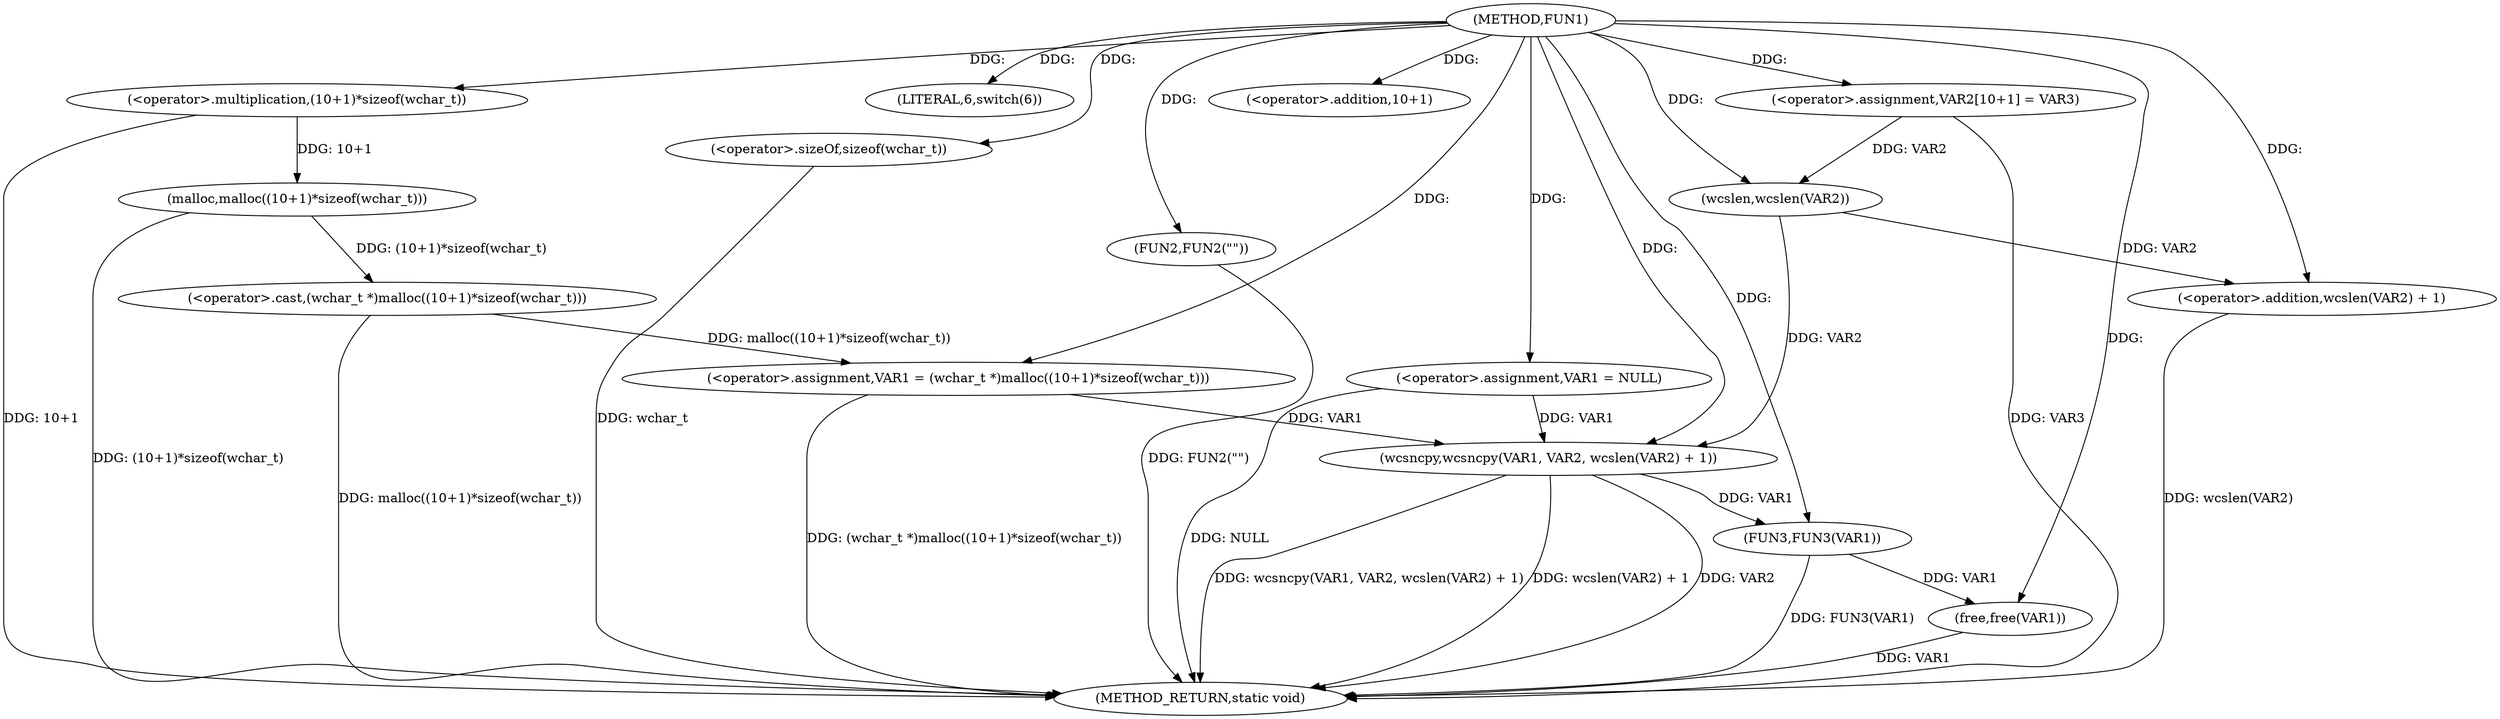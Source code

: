 digraph FUN1 {  
"1000100" [label = "(METHOD,FUN1)" ]
"1000142" [label = "(METHOD_RETURN,static void)" ]
"1000103" [label = "(<operator>.assignment,VAR1 = NULL)" ]
"1000107" [label = "(LITERAL,6,switch(6))" ]
"1000110" [label = "(<operator>.assignment,VAR1 = (wchar_t *)malloc((10+1)*sizeof(wchar_t)))" ]
"1000112" [label = "(<operator>.cast,(wchar_t *)malloc((10+1)*sizeof(wchar_t)))" ]
"1000114" [label = "(malloc,malloc((10+1)*sizeof(wchar_t)))" ]
"1000115" [label = "(<operator>.multiplication,(10+1)*sizeof(wchar_t))" ]
"1000116" [label = "(<operator>.addition,10+1)" ]
"1000119" [label = "(<operator>.sizeOf,sizeof(wchar_t))" ]
"1000123" [label = "(FUN2,FUN2(\"\"))" ]
"1000128" [label = "(<operator>.assignment,VAR2[10+1] = VAR3)" ]
"1000131" [label = "(wcsncpy,wcsncpy(VAR1, VAR2, wcslen(VAR2) + 1))" ]
"1000134" [label = "(<operator>.addition,wcslen(VAR2) + 1)" ]
"1000135" [label = "(wcslen,wcslen(VAR2))" ]
"1000138" [label = "(FUN3,FUN3(VAR1))" ]
"1000140" [label = "(free,free(VAR1))" ]
  "1000128" -> "1000142"  [ label = "DDG: VAR3"] 
  "1000103" -> "1000142"  [ label = "DDG: NULL"] 
  "1000112" -> "1000142"  [ label = "DDG: malloc((10+1)*sizeof(wchar_t))"] 
  "1000114" -> "1000142"  [ label = "DDG: (10+1)*sizeof(wchar_t)"] 
  "1000115" -> "1000142"  [ label = "DDG: 10+1"] 
  "1000131" -> "1000142"  [ label = "DDG: wcsncpy(VAR1, VAR2, wcslen(VAR2) + 1)"] 
  "1000123" -> "1000142"  [ label = "DDG: FUN2(\"\")"] 
  "1000140" -> "1000142"  [ label = "DDG: VAR1"] 
  "1000131" -> "1000142"  [ label = "DDG: wcslen(VAR2) + 1"] 
  "1000131" -> "1000142"  [ label = "DDG: VAR2"] 
  "1000110" -> "1000142"  [ label = "DDG: (wchar_t *)malloc((10+1)*sizeof(wchar_t))"] 
  "1000134" -> "1000142"  [ label = "DDG: wcslen(VAR2)"] 
  "1000119" -> "1000142"  [ label = "DDG: wchar_t"] 
  "1000138" -> "1000142"  [ label = "DDG: FUN3(VAR1)"] 
  "1000100" -> "1000103"  [ label = "DDG: "] 
  "1000100" -> "1000107"  [ label = "DDG: "] 
  "1000112" -> "1000110"  [ label = "DDG: malloc((10+1)*sizeof(wchar_t))"] 
  "1000100" -> "1000110"  [ label = "DDG: "] 
  "1000114" -> "1000112"  [ label = "DDG: (10+1)*sizeof(wchar_t)"] 
  "1000115" -> "1000114"  [ label = "DDG: 10+1"] 
  "1000100" -> "1000115"  [ label = "DDG: "] 
  "1000100" -> "1000116"  [ label = "DDG: "] 
  "1000100" -> "1000119"  [ label = "DDG: "] 
  "1000100" -> "1000123"  [ label = "DDG: "] 
  "1000100" -> "1000128"  [ label = "DDG: "] 
  "1000103" -> "1000131"  [ label = "DDG: VAR1"] 
  "1000110" -> "1000131"  [ label = "DDG: VAR1"] 
  "1000100" -> "1000131"  [ label = "DDG: "] 
  "1000135" -> "1000131"  [ label = "DDG: VAR2"] 
  "1000135" -> "1000134"  [ label = "DDG: VAR2"] 
  "1000128" -> "1000135"  [ label = "DDG: VAR2"] 
  "1000100" -> "1000135"  [ label = "DDG: "] 
  "1000100" -> "1000134"  [ label = "DDG: "] 
  "1000131" -> "1000138"  [ label = "DDG: VAR1"] 
  "1000100" -> "1000138"  [ label = "DDG: "] 
  "1000138" -> "1000140"  [ label = "DDG: VAR1"] 
  "1000100" -> "1000140"  [ label = "DDG: "] 
}
